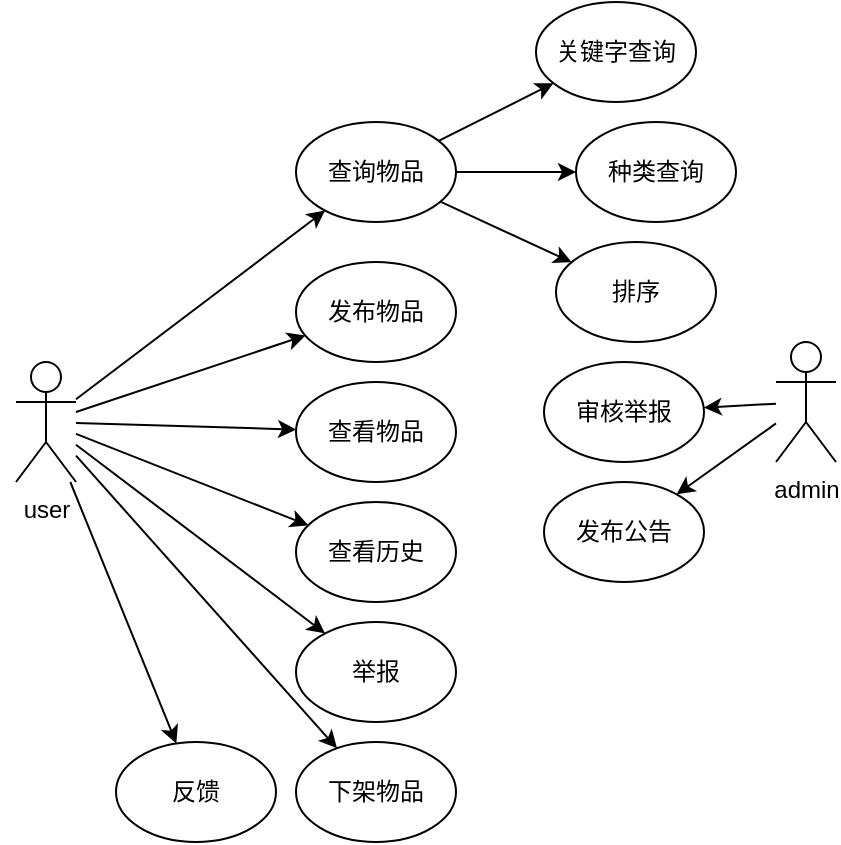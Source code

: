 <mxfile version="12.8.4" type="github">
  <diagram id="ID1oRjqNKPBl3EFDLt4v" name="Page-1">
    <mxGraphModel dx="868" dy="450" grid="1" gridSize="10" guides="1" tooltips="1" connect="1" arrows="1" fold="1" page="1" pageScale="1" pageWidth="827" pageHeight="1169" math="0" shadow="0">
      <root>
        <mxCell id="0" />
        <mxCell id="1" parent="0" />
        <mxCell id="b4BU_QBIx5kPwVwB9qca-5" style="rounded=0;orthogonalLoop=1;jettySize=auto;html=1;" edge="1" parent="1" source="b4BU_QBIx5kPwVwB9qca-1" target="b4BU_QBIx5kPwVwB9qca-2">
          <mxGeometry relative="1" as="geometry" />
        </mxCell>
        <mxCell id="b4BU_QBIx5kPwVwB9qca-9" style="edgeStyle=none;rounded=0;orthogonalLoop=1;jettySize=auto;html=1;" edge="1" parent="1" source="b4BU_QBIx5kPwVwB9qca-1" target="b4BU_QBIx5kPwVwB9qca-7">
          <mxGeometry relative="1" as="geometry" />
        </mxCell>
        <mxCell id="b4BU_QBIx5kPwVwB9qca-10" style="edgeStyle=none;rounded=0;orthogonalLoop=1;jettySize=auto;html=1;" edge="1" parent="1" source="b4BU_QBIx5kPwVwB9qca-1" target="b4BU_QBIx5kPwVwB9qca-6">
          <mxGeometry relative="1" as="geometry" />
        </mxCell>
        <mxCell id="b4BU_QBIx5kPwVwB9qca-24" style="edgeStyle=none;rounded=0;orthogonalLoop=1;jettySize=auto;html=1;" edge="1" parent="1" source="b4BU_QBIx5kPwVwB9qca-1" target="b4BU_QBIx5kPwVwB9qca-11">
          <mxGeometry relative="1" as="geometry" />
        </mxCell>
        <mxCell id="b4BU_QBIx5kPwVwB9qca-25" style="edgeStyle=none;rounded=0;orthogonalLoop=1;jettySize=auto;html=1;" edge="1" parent="1" source="b4BU_QBIx5kPwVwB9qca-1" target="b4BU_QBIx5kPwVwB9qca-13">
          <mxGeometry relative="1" as="geometry" />
        </mxCell>
        <mxCell id="b4BU_QBIx5kPwVwB9qca-26" style="edgeStyle=none;rounded=0;orthogonalLoop=1;jettySize=auto;html=1;" edge="1" parent="1" source="b4BU_QBIx5kPwVwB9qca-1" target="b4BU_QBIx5kPwVwB9qca-14">
          <mxGeometry relative="1" as="geometry" />
        </mxCell>
        <mxCell id="b4BU_QBIx5kPwVwB9qca-27" style="edgeStyle=none;rounded=0;orthogonalLoop=1;jettySize=auto;html=1;" edge="1" parent="1" source="b4BU_QBIx5kPwVwB9qca-1" target="b4BU_QBIx5kPwVwB9qca-12">
          <mxGeometry relative="1" as="geometry" />
        </mxCell>
        <mxCell id="b4BU_QBIx5kPwVwB9qca-1" value="user&lt;br&gt;" style="shape=umlActor;verticalLabelPosition=bottom;labelBackgroundColor=#ffffff;verticalAlign=top;html=1;outlineConnect=0;" vertex="1" parent="1">
          <mxGeometry x="110" y="180" width="30" height="60" as="geometry" />
        </mxCell>
        <mxCell id="b4BU_QBIx5kPwVwB9qca-21" style="edgeStyle=none;rounded=0;orthogonalLoop=1;jettySize=auto;html=1;" edge="1" parent="1" source="b4BU_QBIx5kPwVwB9qca-2" target="b4BU_QBIx5kPwVwB9qca-20">
          <mxGeometry relative="1" as="geometry" />
        </mxCell>
        <mxCell id="b4BU_QBIx5kPwVwB9qca-22" style="edgeStyle=none;rounded=0;orthogonalLoop=1;jettySize=auto;html=1;" edge="1" parent="1" source="b4BU_QBIx5kPwVwB9qca-2" target="b4BU_QBIx5kPwVwB9qca-19">
          <mxGeometry relative="1" as="geometry" />
        </mxCell>
        <mxCell id="b4BU_QBIx5kPwVwB9qca-23" style="edgeStyle=none;rounded=0;orthogonalLoop=1;jettySize=auto;html=1;" edge="1" parent="1" source="b4BU_QBIx5kPwVwB9qca-2" target="b4BU_QBIx5kPwVwB9qca-18">
          <mxGeometry relative="1" as="geometry" />
        </mxCell>
        <mxCell id="b4BU_QBIx5kPwVwB9qca-2" value="查询物品" style="ellipse;whiteSpace=wrap;html=1;" vertex="1" parent="1">
          <mxGeometry x="250" y="60" width="80" height="50" as="geometry" />
        </mxCell>
        <mxCell id="b4BU_QBIx5kPwVwB9qca-6" value="发布物品" style="ellipse;whiteSpace=wrap;html=1;" vertex="1" parent="1">
          <mxGeometry x="250" y="130" width="80" height="50" as="geometry" />
        </mxCell>
        <mxCell id="b4BU_QBIx5kPwVwB9qca-7" value="查看物品" style="ellipse;whiteSpace=wrap;html=1;" vertex="1" parent="1">
          <mxGeometry x="250" y="190" width="80" height="50" as="geometry" />
        </mxCell>
        <mxCell id="b4BU_QBIx5kPwVwB9qca-8" style="edgeStyle=none;rounded=0;orthogonalLoop=1;jettySize=auto;html=1;exitX=0;exitY=0.333;exitDx=0;exitDy=0;exitPerimeter=0;" edge="1" parent="1" source="b4BU_QBIx5kPwVwB9qca-1" target="b4BU_QBIx5kPwVwB9qca-1">
          <mxGeometry relative="1" as="geometry" />
        </mxCell>
        <mxCell id="b4BU_QBIx5kPwVwB9qca-11" value="查看历史" style="ellipse;whiteSpace=wrap;html=1;" vertex="1" parent="1">
          <mxGeometry x="250" y="250" width="80" height="50" as="geometry" />
        </mxCell>
        <mxCell id="b4BU_QBIx5kPwVwB9qca-12" value="下架物品" style="ellipse;whiteSpace=wrap;html=1;" vertex="1" parent="1">
          <mxGeometry x="250" y="370" width="80" height="50" as="geometry" />
        </mxCell>
        <mxCell id="b4BU_QBIx5kPwVwB9qca-13" value="举报" style="ellipse;whiteSpace=wrap;html=1;" vertex="1" parent="1">
          <mxGeometry x="250" y="310" width="80" height="50" as="geometry" />
        </mxCell>
        <mxCell id="b4BU_QBIx5kPwVwB9qca-14" value="反馈" style="ellipse;whiteSpace=wrap;html=1;" vertex="1" parent="1">
          <mxGeometry x="160" y="370" width="80" height="50" as="geometry" />
        </mxCell>
        <mxCell id="b4BU_QBIx5kPwVwB9qca-28" style="edgeStyle=none;rounded=0;orthogonalLoop=1;jettySize=auto;html=1;" edge="1" parent="1" source="b4BU_QBIx5kPwVwB9qca-15" target="b4BU_QBIx5kPwVwB9qca-17">
          <mxGeometry relative="1" as="geometry" />
        </mxCell>
        <mxCell id="b4BU_QBIx5kPwVwB9qca-29" style="edgeStyle=none;rounded=0;orthogonalLoop=1;jettySize=auto;html=1;" edge="1" parent="1" source="b4BU_QBIx5kPwVwB9qca-15" target="b4BU_QBIx5kPwVwB9qca-16">
          <mxGeometry relative="1" as="geometry" />
        </mxCell>
        <mxCell id="b4BU_QBIx5kPwVwB9qca-15" value="admin" style="shape=umlActor;verticalLabelPosition=bottom;labelBackgroundColor=#ffffff;verticalAlign=top;html=1;outlineConnect=0;" vertex="1" parent="1">
          <mxGeometry x="490" y="170" width="30" height="60" as="geometry" />
        </mxCell>
        <mxCell id="b4BU_QBIx5kPwVwB9qca-16" value="审核举报" style="ellipse;whiteSpace=wrap;html=1;" vertex="1" parent="1">
          <mxGeometry x="374" y="180" width="80" height="50" as="geometry" />
        </mxCell>
        <mxCell id="b4BU_QBIx5kPwVwB9qca-17" value="发布公告" style="ellipse;whiteSpace=wrap;html=1;" vertex="1" parent="1">
          <mxGeometry x="374" y="240" width="80" height="50" as="geometry" />
        </mxCell>
        <mxCell id="b4BU_QBIx5kPwVwB9qca-18" value="关键字查询" style="ellipse;whiteSpace=wrap;html=1;" vertex="1" parent="1">
          <mxGeometry x="370" width="80" height="50" as="geometry" />
        </mxCell>
        <mxCell id="b4BU_QBIx5kPwVwB9qca-19" value="种类查询" style="ellipse;whiteSpace=wrap;html=1;" vertex="1" parent="1">
          <mxGeometry x="390" y="60" width="80" height="50" as="geometry" />
        </mxCell>
        <mxCell id="b4BU_QBIx5kPwVwB9qca-20" value="排序" style="ellipse;whiteSpace=wrap;html=1;" vertex="1" parent="1">
          <mxGeometry x="380" y="120" width="80" height="50" as="geometry" />
        </mxCell>
      </root>
    </mxGraphModel>
  </diagram>
</mxfile>
